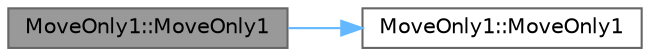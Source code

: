 digraph "MoveOnly1::MoveOnly1"
{
 // LATEX_PDF_SIZE
  bgcolor="transparent";
  edge [fontname=Helvetica,fontsize=10,labelfontname=Helvetica,labelfontsize=10];
  node [fontname=Helvetica,fontsize=10,shape=box,height=0.2,width=0.4];
  rankdir="LR";
  Node1 [id="Node000001",label="MoveOnly1::MoveOnly1",height=0.2,width=0.4,color="gray40", fillcolor="grey60", style="filled", fontcolor="black",tooltip=" "];
  Node1 -> Node2 [id="edge1_Node000001_Node000002",color="steelblue1",style="solid",tooltip=" "];
  Node2 [id="Node000002",label="MoveOnly1::MoveOnly1",height=0.2,width=0.4,color="grey40", fillcolor="white", style="filled",URL="$struct_move_only1.html#a7b293809f785a5886c6be54771ec4dd3",tooltip=" "];
}
